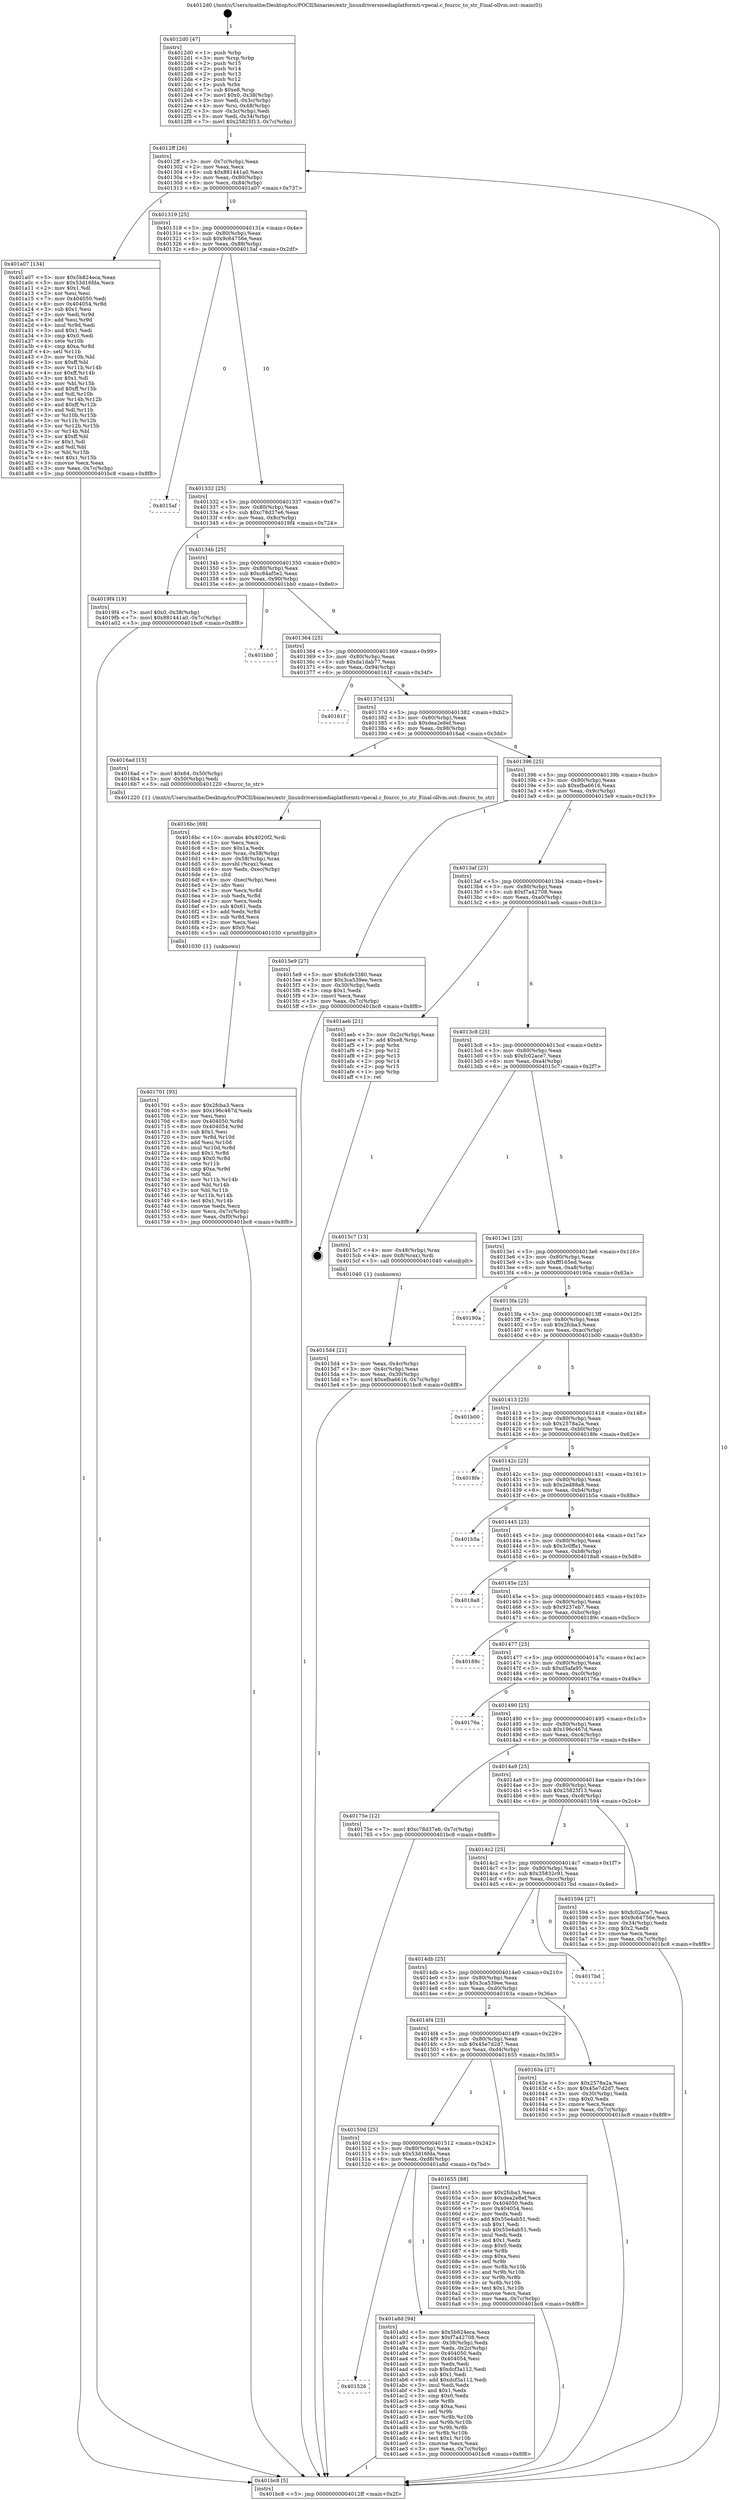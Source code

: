 digraph "0x4012d0" {
  label = "0x4012d0 (/mnt/c/Users/mathe/Desktop/tcc/POCII/binaries/extr_linuxdriversmediaplatformti-vpecal.c_fourcc_to_str_Final-ollvm.out::main(0))"
  labelloc = "t"
  node[shape=record]

  Entry [label="",width=0.3,height=0.3,shape=circle,fillcolor=black,style=filled]
  "0x4012ff" [label="{
     0x4012ff [26]\l
     | [instrs]\l
     &nbsp;&nbsp;0x4012ff \<+3\>: mov -0x7c(%rbp),%eax\l
     &nbsp;&nbsp;0x401302 \<+2\>: mov %eax,%ecx\l
     &nbsp;&nbsp;0x401304 \<+6\>: sub $0x881441a0,%ecx\l
     &nbsp;&nbsp;0x40130a \<+3\>: mov %eax,-0x80(%rbp)\l
     &nbsp;&nbsp;0x40130d \<+6\>: mov %ecx,-0x84(%rbp)\l
     &nbsp;&nbsp;0x401313 \<+6\>: je 0000000000401a07 \<main+0x737\>\l
  }"]
  "0x401a07" [label="{
     0x401a07 [134]\l
     | [instrs]\l
     &nbsp;&nbsp;0x401a07 \<+5\>: mov $0x5b824eca,%eax\l
     &nbsp;&nbsp;0x401a0c \<+5\>: mov $0x53d16fda,%ecx\l
     &nbsp;&nbsp;0x401a11 \<+2\>: mov $0x1,%dl\l
     &nbsp;&nbsp;0x401a13 \<+2\>: xor %esi,%esi\l
     &nbsp;&nbsp;0x401a15 \<+7\>: mov 0x404050,%edi\l
     &nbsp;&nbsp;0x401a1c \<+8\>: mov 0x404054,%r8d\l
     &nbsp;&nbsp;0x401a24 \<+3\>: sub $0x1,%esi\l
     &nbsp;&nbsp;0x401a27 \<+3\>: mov %edi,%r9d\l
     &nbsp;&nbsp;0x401a2a \<+3\>: add %esi,%r9d\l
     &nbsp;&nbsp;0x401a2d \<+4\>: imul %r9d,%edi\l
     &nbsp;&nbsp;0x401a31 \<+3\>: and $0x1,%edi\l
     &nbsp;&nbsp;0x401a34 \<+3\>: cmp $0x0,%edi\l
     &nbsp;&nbsp;0x401a37 \<+4\>: sete %r10b\l
     &nbsp;&nbsp;0x401a3b \<+4\>: cmp $0xa,%r8d\l
     &nbsp;&nbsp;0x401a3f \<+4\>: setl %r11b\l
     &nbsp;&nbsp;0x401a43 \<+3\>: mov %r10b,%bl\l
     &nbsp;&nbsp;0x401a46 \<+3\>: xor $0xff,%bl\l
     &nbsp;&nbsp;0x401a49 \<+3\>: mov %r11b,%r14b\l
     &nbsp;&nbsp;0x401a4c \<+4\>: xor $0xff,%r14b\l
     &nbsp;&nbsp;0x401a50 \<+3\>: xor $0x1,%dl\l
     &nbsp;&nbsp;0x401a53 \<+3\>: mov %bl,%r15b\l
     &nbsp;&nbsp;0x401a56 \<+4\>: and $0xff,%r15b\l
     &nbsp;&nbsp;0x401a5a \<+3\>: and %dl,%r10b\l
     &nbsp;&nbsp;0x401a5d \<+3\>: mov %r14b,%r12b\l
     &nbsp;&nbsp;0x401a60 \<+4\>: and $0xff,%r12b\l
     &nbsp;&nbsp;0x401a64 \<+3\>: and %dl,%r11b\l
     &nbsp;&nbsp;0x401a67 \<+3\>: or %r10b,%r15b\l
     &nbsp;&nbsp;0x401a6a \<+3\>: or %r11b,%r12b\l
     &nbsp;&nbsp;0x401a6d \<+3\>: xor %r12b,%r15b\l
     &nbsp;&nbsp;0x401a70 \<+3\>: or %r14b,%bl\l
     &nbsp;&nbsp;0x401a73 \<+3\>: xor $0xff,%bl\l
     &nbsp;&nbsp;0x401a76 \<+3\>: or $0x1,%dl\l
     &nbsp;&nbsp;0x401a79 \<+2\>: and %dl,%bl\l
     &nbsp;&nbsp;0x401a7b \<+3\>: or %bl,%r15b\l
     &nbsp;&nbsp;0x401a7e \<+4\>: test $0x1,%r15b\l
     &nbsp;&nbsp;0x401a82 \<+3\>: cmovne %ecx,%eax\l
     &nbsp;&nbsp;0x401a85 \<+3\>: mov %eax,-0x7c(%rbp)\l
     &nbsp;&nbsp;0x401a88 \<+5\>: jmp 0000000000401bc8 \<main+0x8f8\>\l
  }"]
  "0x401319" [label="{
     0x401319 [25]\l
     | [instrs]\l
     &nbsp;&nbsp;0x401319 \<+5\>: jmp 000000000040131e \<main+0x4e\>\l
     &nbsp;&nbsp;0x40131e \<+3\>: mov -0x80(%rbp),%eax\l
     &nbsp;&nbsp;0x401321 \<+5\>: sub $0x9c64756e,%eax\l
     &nbsp;&nbsp;0x401326 \<+6\>: mov %eax,-0x88(%rbp)\l
     &nbsp;&nbsp;0x40132c \<+6\>: je 00000000004015af \<main+0x2df\>\l
  }"]
  Exit [label="",width=0.3,height=0.3,shape=circle,fillcolor=black,style=filled,peripheries=2]
  "0x4015af" [label="{
     0x4015af\l
  }", style=dashed]
  "0x401332" [label="{
     0x401332 [25]\l
     | [instrs]\l
     &nbsp;&nbsp;0x401332 \<+5\>: jmp 0000000000401337 \<main+0x67\>\l
     &nbsp;&nbsp;0x401337 \<+3\>: mov -0x80(%rbp),%eax\l
     &nbsp;&nbsp;0x40133a \<+5\>: sub $0xc78d37e6,%eax\l
     &nbsp;&nbsp;0x40133f \<+6\>: mov %eax,-0x8c(%rbp)\l
     &nbsp;&nbsp;0x401345 \<+6\>: je 00000000004019f4 \<main+0x724\>\l
  }"]
  "0x401526" [label="{
     0x401526\l
  }", style=dashed]
  "0x4019f4" [label="{
     0x4019f4 [19]\l
     | [instrs]\l
     &nbsp;&nbsp;0x4019f4 \<+7\>: movl $0x0,-0x38(%rbp)\l
     &nbsp;&nbsp;0x4019fb \<+7\>: movl $0x881441a0,-0x7c(%rbp)\l
     &nbsp;&nbsp;0x401a02 \<+5\>: jmp 0000000000401bc8 \<main+0x8f8\>\l
  }"]
  "0x40134b" [label="{
     0x40134b [25]\l
     | [instrs]\l
     &nbsp;&nbsp;0x40134b \<+5\>: jmp 0000000000401350 \<main+0x80\>\l
     &nbsp;&nbsp;0x401350 \<+3\>: mov -0x80(%rbp),%eax\l
     &nbsp;&nbsp;0x401353 \<+5\>: sub $0xc84af5e2,%eax\l
     &nbsp;&nbsp;0x401358 \<+6\>: mov %eax,-0x90(%rbp)\l
     &nbsp;&nbsp;0x40135e \<+6\>: je 0000000000401bb0 \<main+0x8e0\>\l
  }"]
  "0x401a8d" [label="{
     0x401a8d [94]\l
     | [instrs]\l
     &nbsp;&nbsp;0x401a8d \<+5\>: mov $0x5b824eca,%eax\l
     &nbsp;&nbsp;0x401a92 \<+5\>: mov $0xf7a42708,%ecx\l
     &nbsp;&nbsp;0x401a97 \<+3\>: mov -0x38(%rbp),%edx\l
     &nbsp;&nbsp;0x401a9a \<+3\>: mov %edx,-0x2c(%rbp)\l
     &nbsp;&nbsp;0x401a9d \<+7\>: mov 0x404050,%edx\l
     &nbsp;&nbsp;0x401aa4 \<+7\>: mov 0x404054,%esi\l
     &nbsp;&nbsp;0x401aab \<+2\>: mov %edx,%edi\l
     &nbsp;&nbsp;0x401aad \<+6\>: sub $0xdcf3a112,%edi\l
     &nbsp;&nbsp;0x401ab3 \<+3\>: sub $0x1,%edi\l
     &nbsp;&nbsp;0x401ab6 \<+6\>: add $0xdcf3a112,%edi\l
     &nbsp;&nbsp;0x401abc \<+3\>: imul %edi,%edx\l
     &nbsp;&nbsp;0x401abf \<+3\>: and $0x1,%edx\l
     &nbsp;&nbsp;0x401ac2 \<+3\>: cmp $0x0,%edx\l
     &nbsp;&nbsp;0x401ac5 \<+4\>: sete %r8b\l
     &nbsp;&nbsp;0x401ac9 \<+3\>: cmp $0xa,%esi\l
     &nbsp;&nbsp;0x401acc \<+4\>: setl %r9b\l
     &nbsp;&nbsp;0x401ad0 \<+3\>: mov %r8b,%r10b\l
     &nbsp;&nbsp;0x401ad3 \<+3\>: and %r9b,%r10b\l
     &nbsp;&nbsp;0x401ad6 \<+3\>: xor %r9b,%r8b\l
     &nbsp;&nbsp;0x401ad9 \<+3\>: or %r8b,%r10b\l
     &nbsp;&nbsp;0x401adc \<+4\>: test $0x1,%r10b\l
     &nbsp;&nbsp;0x401ae0 \<+3\>: cmovne %ecx,%eax\l
     &nbsp;&nbsp;0x401ae3 \<+3\>: mov %eax,-0x7c(%rbp)\l
     &nbsp;&nbsp;0x401ae6 \<+5\>: jmp 0000000000401bc8 \<main+0x8f8\>\l
  }"]
  "0x401bb0" [label="{
     0x401bb0\l
  }", style=dashed]
  "0x401364" [label="{
     0x401364 [25]\l
     | [instrs]\l
     &nbsp;&nbsp;0x401364 \<+5\>: jmp 0000000000401369 \<main+0x99\>\l
     &nbsp;&nbsp;0x401369 \<+3\>: mov -0x80(%rbp),%eax\l
     &nbsp;&nbsp;0x40136c \<+5\>: sub $0xda1dab77,%eax\l
     &nbsp;&nbsp;0x401371 \<+6\>: mov %eax,-0x94(%rbp)\l
     &nbsp;&nbsp;0x401377 \<+6\>: je 000000000040161f \<main+0x34f\>\l
  }"]
  "0x401701" [label="{
     0x401701 [93]\l
     | [instrs]\l
     &nbsp;&nbsp;0x401701 \<+5\>: mov $0x2fcba3,%ecx\l
     &nbsp;&nbsp;0x401706 \<+5\>: mov $0x196c467d,%edx\l
     &nbsp;&nbsp;0x40170b \<+2\>: xor %esi,%esi\l
     &nbsp;&nbsp;0x40170d \<+8\>: mov 0x404050,%r8d\l
     &nbsp;&nbsp;0x401715 \<+8\>: mov 0x404054,%r9d\l
     &nbsp;&nbsp;0x40171d \<+3\>: sub $0x1,%esi\l
     &nbsp;&nbsp;0x401720 \<+3\>: mov %r8d,%r10d\l
     &nbsp;&nbsp;0x401723 \<+3\>: add %esi,%r10d\l
     &nbsp;&nbsp;0x401726 \<+4\>: imul %r10d,%r8d\l
     &nbsp;&nbsp;0x40172a \<+4\>: and $0x1,%r8d\l
     &nbsp;&nbsp;0x40172e \<+4\>: cmp $0x0,%r8d\l
     &nbsp;&nbsp;0x401732 \<+4\>: sete %r11b\l
     &nbsp;&nbsp;0x401736 \<+4\>: cmp $0xa,%r9d\l
     &nbsp;&nbsp;0x40173a \<+3\>: setl %bl\l
     &nbsp;&nbsp;0x40173d \<+3\>: mov %r11b,%r14b\l
     &nbsp;&nbsp;0x401740 \<+3\>: and %bl,%r14b\l
     &nbsp;&nbsp;0x401743 \<+3\>: xor %bl,%r11b\l
     &nbsp;&nbsp;0x401746 \<+3\>: or %r11b,%r14b\l
     &nbsp;&nbsp;0x401749 \<+4\>: test $0x1,%r14b\l
     &nbsp;&nbsp;0x40174d \<+3\>: cmovne %edx,%ecx\l
     &nbsp;&nbsp;0x401750 \<+3\>: mov %ecx,-0x7c(%rbp)\l
     &nbsp;&nbsp;0x401753 \<+6\>: mov %eax,-0xf0(%rbp)\l
     &nbsp;&nbsp;0x401759 \<+5\>: jmp 0000000000401bc8 \<main+0x8f8\>\l
  }"]
  "0x40161f" [label="{
     0x40161f\l
  }", style=dashed]
  "0x40137d" [label="{
     0x40137d [25]\l
     | [instrs]\l
     &nbsp;&nbsp;0x40137d \<+5\>: jmp 0000000000401382 \<main+0xb2\>\l
     &nbsp;&nbsp;0x401382 \<+3\>: mov -0x80(%rbp),%eax\l
     &nbsp;&nbsp;0x401385 \<+5\>: sub $0xdea2e8ef,%eax\l
     &nbsp;&nbsp;0x40138a \<+6\>: mov %eax,-0x98(%rbp)\l
     &nbsp;&nbsp;0x401390 \<+6\>: je 00000000004016ad \<main+0x3dd\>\l
  }"]
  "0x4016bc" [label="{
     0x4016bc [69]\l
     | [instrs]\l
     &nbsp;&nbsp;0x4016bc \<+10\>: movabs $0x4020f2,%rdi\l
     &nbsp;&nbsp;0x4016c6 \<+2\>: xor %ecx,%ecx\l
     &nbsp;&nbsp;0x4016c8 \<+5\>: mov $0x1a,%edx\l
     &nbsp;&nbsp;0x4016cd \<+4\>: mov %rax,-0x58(%rbp)\l
     &nbsp;&nbsp;0x4016d1 \<+4\>: mov -0x58(%rbp),%rax\l
     &nbsp;&nbsp;0x4016d5 \<+3\>: movsbl (%rax),%eax\l
     &nbsp;&nbsp;0x4016d8 \<+6\>: mov %edx,-0xec(%rbp)\l
     &nbsp;&nbsp;0x4016de \<+1\>: cltd\l
     &nbsp;&nbsp;0x4016df \<+6\>: mov -0xec(%rbp),%esi\l
     &nbsp;&nbsp;0x4016e5 \<+2\>: idiv %esi\l
     &nbsp;&nbsp;0x4016e7 \<+3\>: mov %ecx,%r8d\l
     &nbsp;&nbsp;0x4016ea \<+3\>: sub %edx,%r8d\l
     &nbsp;&nbsp;0x4016ed \<+2\>: mov %ecx,%edx\l
     &nbsp;&nbsp;0x4016ef \<+3\>: sub $0x61,%edx\l
     &nbsp;&nbsp;0x4016f2 \<+3\>: add %edx,%r8d\l
     &nbsp;&nbsp;0x4016f5 \<+3\>: sub %r8d,%ecx\l
     &nbsp;&nbsp;0x4016f8 \<+2\>: mov %ecx,%esi\l
     &nbsp;&nbsp;0x4016fa \<+2\>: mov $0x0,%al\l
     &nbsp;&nbsp;0x4016fc \<+5\>: call 0000000000401030 \<printf@plt\>\l
     | [calls]\l
     &nbsp;&nbsp;0x401030 \{1\} (unknown)\l
  }"]
  "0x4016ad" [label="{
     0x4016ad [15]\l
     | [instrs]\l
     &nbsp;&nbsp;0x4016ad \<+7\>: movl $0x64,-0x50(%rbp)\l
     &nbsp;&nbsp;0x4016b4 \<+3\>: mov -0x50(%rbp),%edi\l
     &nbsp;&nbsp;0x4016b7 \<+5\>: call 0000000000401220 \<fourcc_to_str\>\l
     | [calls]\l
     &nbsp;&nbsp;0x401220 \{1\} (/mnt/c/Users/mathe/Desktop/tcc/POCII/binaries/extr_linuxdriversmediaplatformti-vpecal.c_fourcc_to_str_Final-ollvm.out::fourcc_to_str)\l
  }"]
  "0x401396" [label="{
     0x401396 [25]\l
     | [instrs]\l
     &nbsp;&nbsp;0x401396 \<+5\>: jmp 000000000040139b \<main+0xcb\>\l
     &nbsp;&nbsp;0x40139b \<+3\>: mov -0x80(%rbp),%eax\l
     &nbsp;&nbsp;0x40139e \<+5\>: sub $0xefba6616,%eax\l
     &nbsp;&nbsp;0x4013a3 \<+6\>: mov %eax,-0x9c(%rbp)\l
     &nbsp;&nbsp;0x4013a9 \<+6\>: je 00000000004015e9 \<main+0x319\>\l
  }"]
  "0x40150d" [label="{
     0x40150d [25]\l
     | [instrs]\l
     &nbsp;&nbsp;0x40150d \<+5\>: jmp 0000000000401512 \<main+0x242\>\l
     &nbsp;&nbsp;0x401512 \<+3\>: mov -0x80(%rbp),%eax\l
     &nbsp;&nbsp;0x401515 \<+5\>: sub $0x53d16fda,%eax\l
     &nbsp;&nbsp;0x40151a \<+6\>: mov %eax,-0xd8(%rbp)\l
     &nbsp;&nbsp;0x401520 \<+6\>: je 0000000000401a8d \<main+0x7bd\>\l
  }"]
  "0x4015e9" [label="{
     0x4015e9 [27]\l
     | [instrs]\l
     &nbsp;&nbsp;0x4015e9 \<+5\>: mov $0x6cfe3380,%eax\l
     &nbsp;&nbsp;0x4015ee \<+5\>: mov $0x3ca539ee,%ecx\l
     &nbsp;&nbsp;0x4015f3 \<+3\>: mov -0x30(%rbp),%edx\l
     &nbsp;&nbsp;0x4015f6 \<+3\>: cmp $0x1,%edx\l
     &nbsp;&nbsp;0x4015f9 \<+3\>: cmovl %ecx,%eax\l
     &nbsp;&nbsp;0x4015fc \<+3\>: mov %eax,-0x7c(%rbp)\l
     &nbsp;&nbsp;0x4015ff \<+5\>: jmp 0000000000401bc8 \<main+0x8f8\>\l
  }"]
  "0x4013af" [label="{
     0x4013af [25]\l
     | [instrs]\l
     &nbsp;&nbsp;0x4013af \<+5\>: jmp 00000000004013b4 \<main+0xe4\>\l
     &nbsp;&nbsp;0x4013b4 \<+3\>: mov -0x80(%rbp),%eax\l
     &nbsp;&nbsp;0x4013b7 \<+5\>: sub $0xf7a42708,%eax\l
     &nbsp;&nbsp;0x4013bc \<+6\>: mov %eax,-0xa0(%rbp)\l
     &nbsp;&nbsp;0x4013c2 \<+6\>: je 0000000000401aeb \<main+0x81b\>\l
  }"]
  "0x401655" [label="{
     0x401655 [88]\l
     | [instrs]\l
     &nbsp;&nbsp;0x401655 \<+5\>: mov $0x2fcba3,%eax\l
     &nbsp;&nbsp;0x40165a \<+5\>: mov $0xdea2e8ef,%ecx\l
     &nbsp;&nbsp;0x40165f \<+7\>: mov 0x404050,%edx\l
     &nbsp;&nbsp;0x401666 \<+7\>: mov 0x404054,%esi\l
     &nbsp;&nbsp;0x40166d \<+2\>: mov %edx,%edi\l
     &nbsp;&nbsp;0x40166f \<+6\>: add $0x55e4ab51,%edi\l
     &nbsp;&nbsp;0x401675 \<+3\>: sub $0x1,%edi\l
     &nbsp;&nbsp;0x401678 \<+6\>: sub $0x55e4ab51,%edi\l
     &nbsp;&nbsp;0x40167e \<+3\>: imul %edi,%edx\l
     &nbsp;&nbsp;0x401681 \<+3\>: and $0x1,%edx\l
     &nbsp;&nbsp;0x401684 \<+3\>: cmp $0x0,%edx\l
     &nbsp;&nbsp;0x401687 \<+4\>: sete %r8b\l
     &nbsp;&nbsp;0x40168b \<+3\>: cmp $0xa,%esi\l
     &nbsp;&nbsp;0x40168e \<+4\>: setl %r9b\l
     &nbsp;&nbsp;0x401692 \<+3\>: mov %r8b,%r10b\l
     &nbsp;&nbsp;0x401695 \<+3\>: and %r9b,%r10b\l
     &nbsp;&nbsp;0x401698 \<+3\>: xor %r9b,%r8b\l
     &nbsp;&nbsp;0x40169b \<+3\>: or %r8b,%r10b\l
     &nbsp;&nbsp;0x40169e \<+4\>: test $0x1,%r10b\l
     &nbsp;&nbsp;0x4016a2 \<+3\>: cmovne %ecx,%eax\l
     &nbsp;&nbsp;0x4016a5 \<+3\>: mov %eax,-0x7c(%rbp)\l
     &nbsp;&nbsp;0x4016a8 \<+5\>: jmp 0000000000401bc8 \<main+0x8f8\>\l
  }"]
  "0x401aeb" [label="{
     0x401aeb [21]\l
     | [instrs]\l
     &nbsp;&nbsp;0x401aeb \<+3\>: mov -0x2c(%rbp),%eax\l
     &nbsp;&nbsp;0x401aee \<+7\>: add $0xe8,%rsp\l
     &nbsp;&nbsp;0x401af5 \<+1\>: pop %rbx\l
     &nbsp;&nbsp;0x401af6 \<+2\>: pop %r12\l
     &nbsp;&nbsp;0x401af8 \<+2\>: pop %r13\l
     &nbsp;&nbsp;0x401afa \<+2\>: pop %r14\l
     &nbsp;&nbsp;0x401afc \<+2\>: pop %r15\l
     &nbsp;&nbsp;0x401afe \<+1\>: pop %rbp\l
     &nbsp;&nbsp;0x401aff \<+1\>: ret\l
  }"]
  "0x4013c8" [label="{
     0x4013c8 [25]\l
     | [instrs]\l
     &nbsp;&nbsp;0x4013c8 \<+5\>: jmp 00000000004013cd \<main+0xfd\>\l
     &nbsp;&nbsp;0x4013cd \<+3\>: mov -0x80(%rbp),%eax\l
     &nbsp;&nbsp;0x4013d0 \<+5\>: sub $0xfc02ace7,%eax\l
     &nbsp;&nbsp;0x4013d5 \<+6\>: mov %eax,-0xa4(%rbp)\l
     &nbsp;&nbsp;0x4013db \<+6\>: je 00000000004015c7 \<main+0x2f7\>\l
  }"]
  "0x4014f4" [label="{
     0x4014f4 [25]\l
     | [instrs]\l
     &nbsp;&nbsp;0x4014f4 \<+5\>: jmp 00000000004014f9 \<main+0x229\>\l
     &nbsp;&nbsp;0x4014f9 \<+3\>: mov -0x80(%rbp),%eax\l
     &nbsp;&nbsp;0x4014fc \<+5\>: sub $0x45e7d2d7,%eax\l
     &nbsp;&nbsp;0x401501 \<+6\>: mov %eax,-0xd4(%rbp)\l
     &nbsp;&nbsp;0x401507 \<+6\>: je 0000000000401655 \<main+0x385\>\l
  }"]
  "0x4015c7" [label="{
     0x4015c7 [13]\l
     | [instrs]\l
     &nbsp;&nbsp;0x4015c7 \<+4\>: mov -0x48(%rbp),%rax\l
     &nbsp;&nbsp;0x4015cb \<+4\>: mov 0x8(%rax),%rdi\l
     &nbsp;&nbsp;0x4015cf \<+5\>: call 0000000000401040 \<atoi@plt\>\l
     | [calls]\l
     &nbsp;&nbsp;0x401040 \{1\} (unknown)\l
  }"]
  "0x4013e1" [label="{
     0x4013e1 [25]\l
     | [instrs]\l
     &nbsp;&nbsp;0x4013e1 \<+5\>: jmp 00000000004013e6 \<main+0x116\>\l
     &nbsp;&nbsp;0x4013e6 \<+3\>: mov -0x80(%rbp),%eax\l
     &nbsp;&nbsp;0x4013e9 \<+5\>: sub $0xfff165ed,%eax\l
     &nbsp;&nbsp;0x4013ee \<+6\>: mov %eax,-0xa8(%rbp)\l
     &nbsp;&nbsp;0x4013f4 \<+6\>: je 000000000040190a \<main+0x63a\>\l
  }"]
  "0x40163a" [label="{
     0x40163a [27]\l
     | [instrs]\l
     &nbsp;&nbsp;0x40163a \<+5\>: mov $0x2578a2a,%eax\l
     &nbsp;&nbsp;0x40163f \<+5\>: mov $0x45e7d2d7,%ecx\l
     &nbsp;&nbsp;0x401644 \<+3\>: mov -0x30(%rbp),%edx\l
     &nbsp;&nbsp;0x401647 \<+3\>: cmp $0x0,%edx\l
     &nbsp;&nbsp;0x40164a \<+3\>: cmove %ecx,%eax\l
     &nbsp;&nbsp;0x40164d \<+3\>: mov %eax,-0x7c(%rbp)\l
     &nbsp;&nbsp;0x401650 \<+5\>: jmp 0000000000401bc8 \<main+0x8f8\>\l
  }"]
  "0x40190a" [label="{
     0x40190a\l
  }", style=dashed]
  "0x4013fa" [label="{
     0x4013fa [25]\l
     | [instrs]\l
     &nbsp;&nbsp;0x4013fa \<+5\>: jmp 00000000004013ff \<main+0x12f\>\l
     &nbsp;&nbsp;0x4013ff \<+3\>: mov -0x80(%rbp),%eax\l
     &nbsp;&nbsp;0x401402 \<+5\>: sub $0x2fcba3,%eax\l
     &nbsp;&nbsp;0x401407 \<+6\>: mov %eax,-0xac(%rbp)\l
     &nbsp;&nbsp;0x40140d \<+6\>: je 0000000000401b00 \<main+0x830\>\l
  }"]
  "0x4014db" [label="{
     0x4014db [25]\l
     | [instrs]\l
     &nbsp;&nbsp;0x4014db \<+5\>: jmp 00000000004014e0 \<main+0x210\>\l
     &nbsp;&nbsp;0x4014e0 \<+3\>: mov -0x80(%rbp),%eax\l
     &nbsp;&nbsp;0x4014e3 \<+5\>: sub $0x3ca539ee,%eax\l
     &nbsp;&nbsp;0x4014e8 \<+6\>: mov %eax,-0xd0(%rbp)\l
     &nbsp;&nbsp;0x4014ee \<+6\>: je 000000000040163a \<main+0x36a\>\l
  }"]
  "0x401b00" [label="{
     0x401b00\l
  }", style=dashed]
  "0x401413" [label="{
     0x401413 [25]\l
     | [instrs]\l
     &nbsp;&nbsp;0x401413 \<+5\>: jmp 0000000000401418 \<main+0x148\>\l
     &nbsp;&nbsp;0x401418 \<+3\>: mov -0x80(%rbp),%eax\l
     &nbsp;&nbsp;0x40141b \<+5\>: sub $0x2578a2a,%eax\l
     &nbsp;&nbsp;0x401420 \<+6\>: mov %eax,-0xb0(%rbp)\l
     &nbsp;&nbsp;0x401426 \<+6\>: je 00000000004018fe \<main+0x62e\>\l
  }"]
  "0x4017bd" [label="{
     0x4017bd\l
  }", style=dashed]
  "0x4018fe" [label="{
     0x4018fe\l
  }", style=dashed]
  "0x40142c" [label="{
     0x40142c [25]\l
     | [instrs]\l
     &nbsp;&nbsp;0x40142c \<+5\>: jmp 0000000000401431 \<main+0x161\>\l
     &nbsp;&nbsp;0x401431 \<+3\>: mov -0x80(%rbp),%eax\l
     &nbsp;&nbsp;0x401434 \<+5\>: sub $0x2ed88a8,%eax\l
     &nbsp;&nbsp;0x401439 \<+6\>: mov %eax,-0xb4(%rbp)\l
     &nbsp;&nbsp;0x40143f \<+6\>: je 0000000000401b5a \<main+0x88a\>\l
  }"]
  "0x4015d4" [label="{
     0x4015d4 [21]\l
     | [instrs]\l
     &nbsp;&nbsp;0x4015d4 \<+3\>: mov %eax,-0x4c(%rbp)\l
     &nbsp;&nbsp;0x4015d7 \<+3\>: mov -0x4c(%rbp),%eax\l
     &nbsp;&nbsp;0x4015da \<+3\>: mov %eax,-0x30(%rbp)\l
     &nbsp;&nbsp;0x4015dd \<+7\>: movl $0xefba6616,-0x7c(%rbp)\l
     &nbsp;&nbsp;0x4015e4 \<+5\>: jmp 0000000000401bc8 \<main+0x8f8\>\l
  }"]
  "0x401b5a" [label="{
     0x401b5a\l
  }", style=dashed]
  "0x401445" [label="{
     0x401445 [25]\l
     | [instrs]\l
     &nbsp;&nbsp;0x401445 \<+5\>: jmp 000000000040144a \<main+0x17a\>\l
     &nbsp;&nbsp;0x40144a \<+3\>: mov -0x80(%rbp),%eax\l
     &nbsp;&nbsp;0x40144d \<+5\>: sub $0x3c0ffa1,%eax\l
     &nbsp;&nbsp;0x401452 \<+6\>: mov %eax,-0xb8(%rbp)\l
     &nbsp;&nbsp;0x401458 \<+6\>: je 00000000004018a8 \<main+0x5d8\>\l
  }"]
  "0x4012d0" [label="{
     0x4012d0 [47]\l
     | [instrs]\l
     &nbsp;&nbsp;0x4012d0 \<+1\>: push %rbp\l
     &nbsp;&nbsp;0x4012d1 \<+3\>: mov %rsp,%rbp\l
     &nbsp;&nbsp;0x4012d4 \<+2\>: push %r15\l
     &nbsp;&nbsp;0x4012d6 \<+2\>: push %r14\l
     &nbsp;&nbsp;0x4012d8 \<+2\>: push %r13\l
     &nbsp;&nbsp;0x4012da \<+2\>: push %r12\l
     &nbsp;&nbsp;0x4012dc \<+1\>: push %rbx\l
     &nbsp;&nbsp;0x4012dd \<+7\>: sub $0xe8,%rsp\l
     &nbsp;&nbsp;0x4012e4 \<+7\>: movl $0x0,-0x38(%rbp)\l
     &nbsp;&nbsp;0x4012eb \<+3\>: mov %edi,-0x3c(%rbp)\l
     &nbsp;&nbsp;0x4012ee \<+4\>: mov %rsi,-0x48(%rbp)\l
     &nbsp;&nbsp;0x4012f2 \<+3\>: mov -0x3c(%rbp),%edi\l
     &nbsp;&nbsp;0x4012f5 \<+3\>: mov %edi,-0x34(%rbp)\l
     &nbsp;&nbsp;0x4012f8 \<+7\>: movl $0x25825f13,-0x7c(%rbp)\l
  }"]
  "0x4018a8" [label="{
     0x4018a8\l
  }", style=dashed]
  "0x40145e" [label="{
     0x40145e [25]\l
     | [instrs]\l
     &nbsp;&nbsp;0x40145e \<+5\>: jmp 0000000000401463 \<main+0x193\>\l
     &nbsp;&nbsp;0x401463 \<+3\>: mov -0x80(%rbp),%eax\l
     &nbsp;&nbsp;0x401466 \<+5\>: sub $0x9237eb7,%eax\l
     &nbsp;&nbsp;0x40146b \<+6\>: mov %eax,-0xbc(%rbp)\l
     &nbsp;&nbsp;0x401471 \<+6\>: je 000000000040189c \<main+0x5cc\>\l
  }"]
  "0x401bc8" [label="{
     0x401bc8 [5]\l
     | [instrs]\l
     &nbsp;&nbsp;0x401bc8 \<+5\>: jmp 00000000004012ff \<main+0x2f\>\l
  }"]
  "0x40189c" [label="{
     0x40189c\l
  }", style=dashed]
  "0x401477" [label="{
     0x401477 [25]\l
     | [instrs]\l
     &nbsp;&nbsp;0x401477 \<+5\>: jmp 000000000040147c \<main+0x1ac\>\l
     &nbsp;&nbsp;0x40147c \<+3\>: mov -0x80(%rbp),%eax\l
     &nbsp;&nbsp;0x40147f \<+5\>: sub $0xd5afa95,%eax\l
     &nbsp;&nbsp;0x401484 \<+6\>: mov %eax,-0xc0(%rbp)\l
     &nbsp;&nbsp;0x40148a \<+6\>: je 000000000040176a \<main+0x49a\>\l
  }"]
  "0x4014c2" [label="{
     0x4014c2 [25]\l
     | [instrs]\l
     &nbsp;&nbsp;0x4014c2 \<+5\>: jmp 00000000004014c7 \<main+0x1f7\>\l
     &nbsp;&nbsp;0x4014c7 \<+3\>: mov -0x80(%rbp),%eax\l
     &nbsp;&nbsp;0x4014ca \<+5\>: sub $0x35832c91,%eax\l
     &nbsp;&nbsp;0x4014cf \<+6\>: mov %eax,-0xcc(%rbp)\l
     &nbsp;&nbsp;0x4014d5 \<+6\>: je 00000000004017bd \<main+0x4ed\>\l
  }"]
  "0x40176a" [label="{
     0x40176a\l
  }", style=dashed]
  "0x401490" [label="{
     0x401490 [25]\l
     | [instrs]\l
     &nbsp;&nbsp;0x401490 \<+5\>: jmp 0000000000401495 \<main+0x1c5\>\l
     &nbsp;&nbsp;0x401495 \<+3\>: mov -0x80(%rbp),%eax\l
     &nbsp;&nbsp;0x401498 \<+5\>: sub $0x196c467d,%eax\l
     &nbsp;&nbsp;0x40149d \<+6\>: mov %eax,-0xc4(%rbp)\l
     &nbsp;&nbsp;0x4014a3 \<+6\>: je 000000000040175e \<main+0x48e\>\l
  }"]
  "0x401594" [label="{
     0x401594 [27]\l
     | [instrs]\l
     &nbsp;&nbsp;0x401594 \<+5\>: mov $0xfc02ace7,%eax\l
     &nbsp;&nbsp;0x401599 \<+5\>: mov $0x9c64756e,%ecx\l
     &nbsp;&nbsp;0x40159e \<+3\>: mov -0x34(%rbp),%edx\l
     &nbsp;&nbsp;0x4015a1 \<+3\>: cmp $0x2,%edx\l
     &nbsp;&nbsp;0x4015a4 \<+3\>: cmovne %ecx,%eax\l
     &nbsp;&nbsp;0x4015a7 \<+3\>: mov %eax,-0x7c(%rbp)\l
     &nbsp;&nbsp;0x4015aa \<+5\>: jmp 0000000000401bc8 \<main+0x8f8\>\l
  }"]
  "0x40175e" [label="{
     0x40175e [12]\l
     | [instrs]\l
     &nbsp;&nbsp;0x40175e \<+7\>: movl $0xc78d37e6,-0x7c(%rbp)\l
     &nbsp;&nbsp;0x401765 \<+5\>: jmp 0000000000401bc8 \<main+0x8f8\>\l
  }"]
  "0x4014a9" [label="{
     0x4014a9 [25]\l
     | [instrs]\l
     &nbsp;&nbsp;0x4014a9 \<+5\>: jmp 00000000004014ae \<main+0x1de\>\l
     &nbsp;&nbsp;0x4014ae \<+3\>: mov -0x80(%rbp),%eax\l
     &nbsp;&nbsp;0x4014b1 \<+5\>: sub $0x25825f13,%eax\l
     &nbsp;&nbsp;0x4014b6 \<+6\>: mov %eax,-0xc8(%rbp)\l
     &nbsp;&nbsp;0x4014bc \<+6\>: je 0000000000401594 \<main+0x2c4\>\l
  }"]
  Entry -> "0x4012d0" [label=" 1"]
  "0x4012ff" -> "0x401a07" [label=" 1"]
  "0x4012ff" -> "0x401319" [label=" 10"]
  "0x401aeb" -> Exit [label=" 1"]
  "0x401319" -> "0x4015af" [label=" 0"]
  "0x401319" -> "0x401332" [label=" 10"]
  "0x401a8d" -> "0x401bc8" [label=" 1"]
  "0x401332" -> "0x4019f4" [label=" 1"]
  "0x401332" -> "0x40134b" [label=" 9"]
  "0x40150d" -> "0x401526" [label=" 0"]
  "0x40134b" -> "0x401bb0" [label=" 0"]
  "0x40134b" -> "0x401364" [label=" 9"]
  "0x40150d" -> "0x401a8d" [label=" 1"]
  "0x401364" -> "0x40161f" [label=" 0"]
  "0x401364" -> "0x40137d" [label=" 9"]
  "0x401a07" -> "0x401bc8" [label=" 1"]
  "0x40137d" -> "0x4016ad" [label=" 1"]
  "0x40137d" -> "0x401396" [label=" 8"]
  "0x4019f4" -> "0x401bc8" [label=" 1"]
  "0x401396" -> "0x4015e9" [label=" 1"]
  "0x401396" -> "0x4013af" [label=" 7"]
  "0x40175e" -> "0x401bc8" [label=" 1"]
  "0x4013af" -> "0x401aeb" [label=" 1"]
  "0x4013af" -> "0x4013c8" [label=" 6"]
  "0x401701" -> "0x401bc8" [label=" 1"]
  "0x4013c8" -> "0x4015c7" [label=" 1"]
  "0x4013c8" -> "0x4013e1" [label=" 5"]
  "0x4016ad" -> "0x4016bc" [label=" 1"]
  "0x4013e1" -> "0x40190a" [label=" 0"]
  "0x4013e1" -> "0x4013fa" [label=" 5"]
  "0x401655" -> "0x401bc8" [label=" 1"]
  "0x4013fa" -> "0x401b00" [label=" 0"]
  "0x4013fa" -> "0x401413" [label=" 5"]
  "0x4014f4" -> "0x401655" [label=" 1"]
  "0x401413" -> "0x4018fe" [label=" 0"]
  "0x401413" -> "0x40142c" [label=" 5"]
  "0x4016bc" -> "0x401701" [label=" 1"]
  "0x40142c" -> "0x401b5a" [label=" 0"]
  "0x40142c" -> "0x401445" [label=" 5"]
  "0x4014db" -> "0x4014f4" [label=" 2"]
  "0x401445" -> "0x4018a8" [label=" 0"]
  "0x401445" -> "0x40145e" [label=" 5"]
  "0x4014db" -> "0x40163a" [label=" 1"]
  "0x40145e" -> "0x40189c" [label=" 0"]
  "0x40145e" -> "0x401477" [label=" 5"]
  "0x4014f4" -> "0x40150d" [label=" 1"]
  "0x401477" -> "0x40176a" [label=" 0"]
  "0x401477" -> "0x401490" [label=" 5"]
  "0x4014c2" -> "0x4014db" [label=" 3"]
  "0x401490" -> "0x40175e" [label=" 1"]
  "0x401490" -> "0x4014a9" [label=" 4"]
  "0x4014c2" -> "0x4017bd" [label=" 0"]
  "0x4014a9" -> "0x401594" [label=" 1"]
  "0x4014a9" -> "0x4014c2" [label=" 3"]
  "0x401594" -> "0x401bc8" [label=" 1"]
  "0x4012d0" -> "0x4012ff" [label=" 1"]
  "0x401bc8" -> "0x4012ff" [label=" 10"]
  "0x4015c7" -> "0x4015d4" [label=" 1"]
  "0x4015d4" -> "0x401bc8" [label=" 1"]
  "0x4015e9" -> "0x401bc8" [label=" 1"]
  "0x40163a" -> "0x401bc8" [label=" 1"]
}
